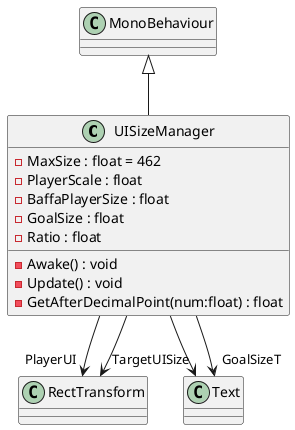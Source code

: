 @startuml
class UISizeManager {
    - MaxSize : float = 462
    - PlayerScale : float
    - BaffaPlayerSize : float
    - GoalSize : float
    - Ratio : float
    - Awake() : void
    - Update() : void
    - GetAfterDecimalPoint(num:float) : float
}
MonoBehaviour <|-- UISizeManager
UISizeManager --> "PlayerUI" RectTransform
UISizeManager --> "TargetUI" RectTransform
UISizeManager --> "Size" Text
UISizeManager --> "GoalSizeT" Text
@enduml
